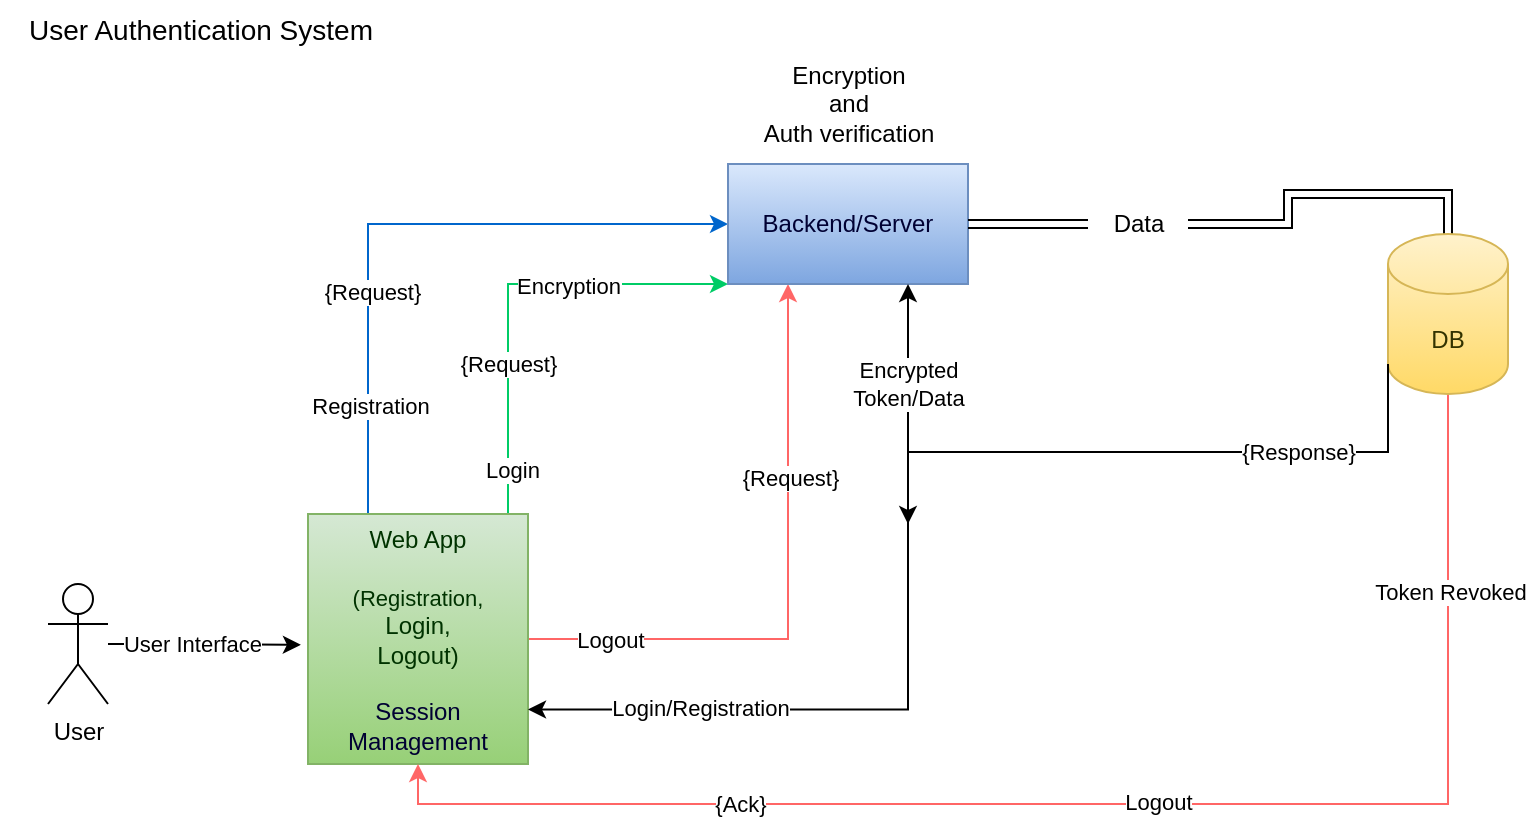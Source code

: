 <mxfile version="21.3.3" type="github">
  <diagram name="Page-1" id="2YBvvXClWsGukQMizWep">
    <mxGraphModel dx="994" dy="570" grid="1" gridSize="10" guides="1" tooltips="1" connect="1" arrows="1" fold="1" page="1" pageScale="1" pageWidth="850" pageHeight="1100" math="0" shadow="0">
      <root>
        <mxCell id="0" />
        <mxCell id="1" parent="0" />
        <mxCell id="_VE5QZipBekw-OrBoyfd-56" style="edgeStyle=orthogonalEdgeStyle;rounded=0;orthogonalLoop=1;jettySize=auto;html=1;entryX=0;entryY=0.5;entryDx=0;entryDy=0;strokeColor=#0066CC;" edge="1" parent="1" source="_VE5QZipBekw-OrBoyfd-7" target="_VE5QZipBekw-OrBoyfd-10">
          <mxGeometry relative="1" as="geometry">
            <Array as="points">
              <mxPoint x="185" y="132" />
            </Array>
          </mxGeometry>
        </mxCell>
        <mxCell id="_VE5QZipBekw-OrBoyfd-57" value="Registration" style="edgeLabel;html=1;align=center;verticalAlign=middle;resizable=0;points=[];" vertex="1" connectable="0" parent="_VE5QZipBekw-OrBoyfd-56">
          <mxGeometry x="-0.765" y="-1" relative="1" as="geometry">
            <mxPoint y="-16" as="offset" />
          </mxGeometry>
        </mxCell>
        <mxCell id="_VE5QZipBekw-OrBoyfd-58" value="{Request}" style="edgeLabel;html=1;align=center;verticalAlign=middle;resizable=0;points=[];" vertex="1" connectable="0" parent="_VE5QZipBekw-OrBoyfd-56">
          <mxGeometry x="-0.316" y="-2" relative="1" as="geometry">
            <mxPoint as="offset" />
          </mxGeometry>
        </mxCell>
        <mxCell id="_VE5QZipBekw-OrBoyfd-70" value="&lt;div&gt;{Request}&lt;/div&gt;" style="edgeStyle=orthogonalEdgeStyle;rounded=0;orthogonalLoop=1;jettySize=auto;html=1;entryX=0;entryY=1;entryDx=0;entryDy=0;strokeColor=#00CC66;" edge="1" parent="1" source="_VE5QZipBekw-OrBoyfd-7" target="_VE5QZipBekw-OrBoyfd-10">
          <mxGeometry x="-0.333" relative="1" as="geometry">
            <Array as="points">
              <mxPoint x="255" y="162" />
            </Array>
            <mxPoint as="offset" />
          </mxGeometry>
        </mxCell>
        <mxCell id="_VE5QZipBekw-OrBoyfd-71" value="&lt;div&gt;Login&lt;/div&gt;" style="edgeLabel;html=1;align=center;verticalAlign=middle;resizable=0;points=[];" vertex="1" connectable="0" parent="_VE5QZipBekw-OrBoyfd-70">
          <mxGeometry x="-0.806" y="-2" relative="1" as="geometry">
            <mxPoint as="offset" />
          </mxGeometry>
        </mxCell>
        <mxCell id="_VE5QZipBekw-OrBoyfd-72" value="Encryption" style="edgeLabel;html=1;align=center;verticalAlign=middle;resizable=0;points=[];" vertex="1" connectable="0" parent="_VE5QZipBekw-OrBoyfd-70">
          <mxGeometry x="0.289" y="-1" relative="1" as="geometry">
            <mxPoint as="offset" />
          </mxGeometry>
        </mxCell>
        <mxCell id="_VE5QZipBekw-OrBoyfd-73" style="edgeStyle=orthogonalEdgeStyle;rounded=0;orthogonalLoop=1;jettySize=auto;html=1;entryX=0.25;entryY=1;entryDx=0;entryDy=0;strokeColor=#FF6666;" edge="1" parent="1" source="_VE5QZipBekw-OrBoyfd-7" target="_VE5QZipBekw-OrBoyfd-10">
          <mxGeometry relative="1" as="geometry">
            <Array as="points">
              <mxPoint x="395" y="340" />
            </Array>
          </mxGeometry>
        </mxCell>
        <mxCell id="_VE5QZipBekw-OrBoyfd-74" value="Logout" style="edgeLabel;html=1;align=center;verticalAlign=middle;resizable=0;points=[];" vertex="1" connectable="0" parent="_VE5QZipBekw-OrBoyfd-73">
          <mxGeometry x="-0.735" relative="1" as="geometry">
            <mxPoint as="offset" />
          </mxGeometry>
        </mxCell>
        <mxCell id="_VE5QZipBekw-OrBoyfd-75" value="{Request}" style="edgeLabel;html=1;align=center;verticalAlign=middle;resizable=0;points=[];" vertex="1" connectable="0" parent="_VE5QZipBekw-OrBoyfd-73">
          <mxGeometry x="0.373" y="-1" relative="1" as="geometry">
            <mxPoint as="offset" />
          </mxGeometry>
        </mxCell>
        <mxCell id="_VE5QZipBekw-OrBoyfd-7" value="&lt;div&gt;&lt;font color=&quot;#003300&quot;&gt;Web App&lt;/font&gt;&lt;/div&gt;&lt;br&gt;&lt;div&gt;&lt;font style=&quot;font-size: 11px;&quot; color=&quot;#003300&quot;&gt;(Registration,&lt;/font&gt;&lt;/div&gt;&lt;div&gt;&lt;font color=&quot;#003300&quot;&gt;Login,&lt;br&gt;Logout)&lt;br&gt;&lt;/font&gt;&lt;/div&gt;&lt;br&gt;&lt;font color=&quot;#000033&quot;&gt;Session Management&lt;/font&gt;" style="rounded=0;whiteSpace=wrap;html=1;strokeColor=#82b366;fillColor=#d5e8d4;gradientColor=#97d077;" vertex="1" parent="1">
          <mxGeometry x="155" y="277" width="110" height="125" as="geometry" />
        </mxCell>
        <mxCell id="_VE5QZipBekw-OrBoyfd-15" value="" style="edgeStyle=orthogonalEdgeStyle;rounded=0;orthogonalLoop=1;jettySize=auto;html=1;shape=link;entryX=0.5;entryY=0;entryDx=0;entryDy=0;entryPerimeter=0;" edge="1" parent="1" source="_VE5QZipBekw-OrBoyfd-16" target="_VE5QZipBekw-OrBoyfd-14">
          <mxGeometry relative="1" as="geometry">
            <mxPoint x="665" y="132" as="targetPoint" />
          </mxGeometry>
        </mxCell>
        <mxCell id="_VE5QZipBekw-OrBoyfd-10" value="&lt;div&gt;&lt;font color=&quot;#000033&quot;&gt;Backend/Server&lt;/font&gt;&lt;/div&gt;" style="rounded=0;whiteSpace=wrap;html=1;strokeColor=#6c8ebf;fillColor=#dae8fc;gradientColor=#7ea6e0;" vertex="1" parent="1">
          <mxGeometry x="365" y="102" width="120" height="60" as="geometry" />
        </mxCell>
        <mxCell id="_VE5QZipBekw-OrBoyfd-66" style="edgeStyle=orthogonalEdgeStyle;rounded=0;orthogonalLoop=1;jettySize=auto;html=1;entryX=0.5;entryY=1;entryDx=0;entryDy=0;strokeColor=#FF6666;" edge="1" parent="1" source="_VE5QZipBekw-OrBoyfd-14" target="_VE5QZipBekw-OrBoyfd-7">
          <mxGeometry relative="1" as="geometry">
            <Array as="points">
              <mxPoint x="725" y="422" />
              <mxPoint x="210" y="422" />
            </Array>
          </mxGeometry>
        </mxCell>
        <mxCell id="_VE5QZipBekw-OrBoyfd-67" value="&lt;div&gt;Logout&lt;/div&gt;" style="edgeLabel;html=1;align=center;verticalAlign=middle;resizable=0;points=[];" vertex="1" connectable="0" parent="_VE5QZipBekw-OrBoyfd-66">
          <mxGeometry x="0.105" y="-2" relative="1" as="geometry">
            <mxPoint x="59" y="1" as="offset" />
          </mxGeometry>
        </mxCell>
        <mxCell id="_VE5QZipBekw-OrBoyfd-68" value="{Ack}" style="edgeLabel;html=1;align=center;verticalAlign=middle;resizable=0;points=[];" vertex="1" connectable="0" parent="_VE5QZipBekw-OrBoyfd-66">
          <mxGeometry x="0.512" y="-3" relative="1" as="geometry">
            <mxPoint y="3" as="offset" />
          </mxGeometry>
        </mxCell>
        <mxCell id="_VE5QZipBekw-OrBoyfd-89" value="Token Revoked" style="edgeLabel;html=1;align=center;verticalAlign=middle;resizable=0;points=[];" vertex="1" connectable="0" parent="_VE5QZipBekw-OrBoyfd-66">
          <mxGeometry x="-0.734" y="1" relative="1" as="geometry">
            <mxPoint as="offset" />
          </mxGeometry>
        </mxCell>
        <mxCell id="_VE5QZipBekw-OrBoyfd-14" value="&lt;div&gt;&lt;font color=&quot;#333300&quot;&gt;DB&lt;/font&gt;&lt;/div&gt;" style="shape=cylinder3;whiteSpace=wrap;html=1;boundedLbl=1;backgroundOutline=1;size=15;strokeColor=#d6b656;fillColor=#fff2cc;gradientColor=#ffd966;" vertex="1" parent="1">
          <mxGeometry x="695" y="137" width="60" height="80" as="geometry" />
        </mxCell>
        <mxCell id="_VE5QZipBekw-OrBoyfd-27" value="" style="edgeStyle=orthogonalEdgeStyle;rounded=0;orthogonalLoop=1;jettySize=auto;html=1;shape=link;" edge="1" parent="1" source="_VE5QZipBekw-OrBoyfd-10" target="_VE5QZipBekw-OrBoyfd-16">
          <mxGeometry relative="1" as="geometry">
            <mxPoint x="415" y="177" as="sourcePoint" />
            <mxPoint x="605" y="177" as="targetPoint" />
          </mxGeometry>
        </mxCell>
        <mxCell id="_VE5QZipBekw-OrBoyfd-16" value="&lt;div&gt;Data&lt;/div&gt;" style="text;html=1;align=center;verticalAlign=middle;resizable=0;points=[];autosize=1;strokeColor=none;fillColor=none;" vertex="1" parent="1">
          <mxGeometry x="545" y="117" width="50" height="30" as="geometry" />
        </mxCell>
        <mxCell id="_VE5QZipBekw-OrBoyfd-35" style="edgeStyle=orthogonalEdgeStyle;rounded=0;orthogonalLoop=1;jettySize=auto;html=1;entryX=1;entryY=0.75;entryDx=0;entryDy=0;exitX=0;exitY=1;exitDx=0;exitDy=-15;exitPerimeter=0;" edge="1" parent="1" source="_VE5QZipBekw-OrBoyfd-14">
          <mxGeometry relative="1" as="geometry">
            <mxPoint x="265" y="374.75" as="targetPoint" />
            <mxPoint x="695" y="216" as="sourcePoint" />
            <Array as="points">
              <mxPoint x="695" y="246" />
              <mxPoint x="455" y="246" />
              <mxPoint x="455" y="375" />
            </Array>
          </mxGeometry>
        </mxCell>
        <mxCell id="_VE5QZipBekw-OrBoyfd-36" value="Login/Registration" style="edgeLabel;html=1;align=center;verticalAlign=middle;resizable=0;points=[];" vertex="1" connectable="0" parent="_VE5QZipBekw-OrBoyfd-35">
          <mxGeometry x="0.647" relative="1" as="geometry">
            <mxPoint x="-21" y="-1" as="offset" />
          </mxGeometry>
        </mxCell>
        <mxCell id="_VE5QZipBekw-OrBoyfd-55" value="{Response}" style="edgeLabel;html=1;align=center;verticalAlign=middle;resizable=0;points=[];" vertex="1" connectable="0" parent="_VE5QZipBekw-OrBoyfd-35">
          <mxGeometry x="-0.291" y="2" relative="1" as="geometry">
            <mxPoint x="124" y="-2" as="offset" />
          </mxGeometry>
        </mxCell>
        <mxCell id="_VE5QZipBekw-OrBoyfd-39" value="&lt;div&gt;Encryption&lt;/div&gt;&lt;div&gt;and&lt;/div&gt;&lt;div&gt;Auth verification&lt;/div&gt;" style="text;html=1;align=center;verticalAlign=middle;resizable=0;points=[];autosize=1;strokeColor=none;fillColor=none;" vertex="1" parent="1">
          <mxGeometry x="370" y="42" width="110" height="60" as="geometry" />
        </mxCell>
        <mxCell id="_VE5QZipBekw-OrBoyfd-60" style="edgeStyle=orthogonalEdgeStyle;rounded=0;orthogonalLoop=1;jettySize=auto;html=1;entryX=0.012;entryY=0.338;entryDx=0;entryDy=0;entryPerimeter=0;" edge="1" parent="1" source="_VE5QZipBekw-OrBoyfd-43">
          <mxGeometry relative="1" as="geometry">
            <mxPoint x="151.44" y="342.42" as="targetPoint" />
          </mxGeometry>
        </mxCell>
        <mxCell id="_VE5QZipBekw-OrBoyfd-61" value="User Interface" style="edgeLabel;html=1;align=center;verticalAlign=middle;resizable=0;points=[];" vertex="1" connectable="0" parent="_VE5QZipBekw-OrBoyfd-60">
          <mxGeometry x="-0.232" y="-3" relative="1" as="geometry">
            <mxPoint x="4" y="-3" as="offset" />
          </mxGeometry>
        </mxCell>
        <mxCell id="_VE5QZipBekw-OrBoyfd-43" value="User" style="shape=umlActor;verticalLabelPosition=bottom;verticalAlign=top;html=1;outlineConnect=0;" vertex="1" parent="1">
          <mxGeometry x="25" y="312" width="30" height="60" as="geometry" />
        </mxCell>
        <mxCell id="_VE5QZipBekw-OrBoyfd-81" value="" style="endArrow=classic;startArrow=classic;html=1;rounded=0;" edge="1" parent="1">
          <mxGeometry width="50" height="50" relative="1" as="geometry">
            <mxPoint x="455" y="282" as="sourcePoint" />
            <mxPoint x="455" y="162" as="targetPoint" />
          </mxGeometry>
        </mxCell>
        <mxCell id="_VE5QZipBekw-OrBoyfd-87" value="&lt;div&gt;Encrypted&lt;br&gt;Token/Data&lt;/div&gt;" style="edgeLabel;html=1;align=center;verticalAlign=middle;resizable=0;points=[];" vertex="1" connectable="0" parent="_VE5QZipBekw-OrBoyfd-81">
          <mxGeometry x="-0.1" relative="1" as="geometry">
            <mxPoint y="-16" as="offset" />
          </mxGeometry>
        </mxCell>
        <mxCell id="_VE5QZipBekw-OrBoyfd-88" value="&lt;div&gt;&lt;font style=&quot;font-size: 14px;&quot;&gt;User Authentication System&lt;/font&gt;&lt;/div&gt;" style="text;html=1;align=center;verticalAlign=middle;resizable=0;points=[];autosize=1;strokeColor=none;fillColor=none;" vertex="1" parent="1">
          <mxGeometry x="1" y="20" width="200" height="30" as="geometry" />
        </mxCell>
      </root>
    </mxGraphModel>
  </diagram>
</mxfile>
